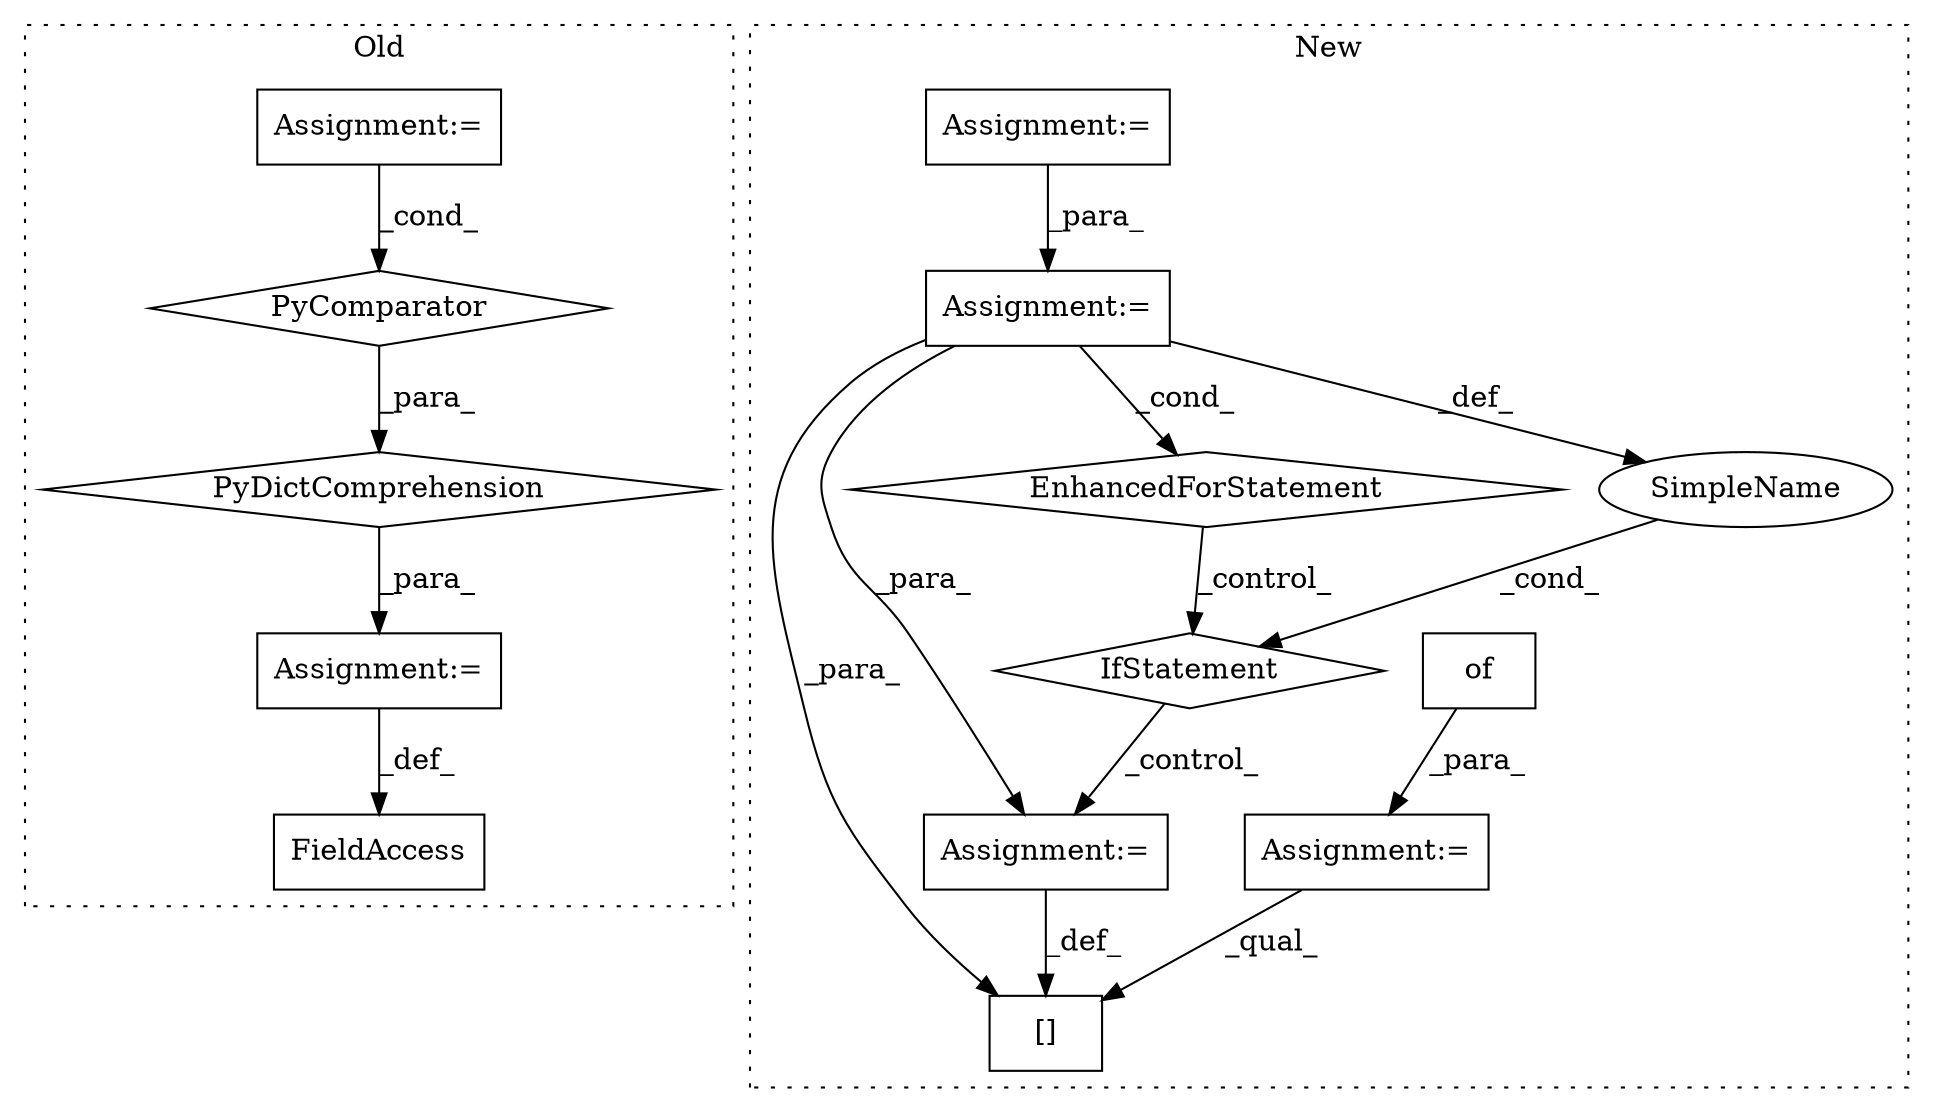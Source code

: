 digraph G {
subgraph cluster0 {
1 [label="PyComparator" a="113" s="1409" l="63" shape="diamond"];
3 [label="Assignment:=" a="7" s="1409" l="63" shape="box"];
11 [label="PyDictComprehension" a="110" s="1323" l="157" shape="diamond"];
12 [label="Assignment:=" a="7" s="1311" l="12" shape="box"];
13 [label="FieldAccess" a="22" s="1296" l="15" shape="box"];
label = "Old";
style="dotted";
}
subgraph cluster1 {
2 [label="of" a="32" s="1336" l="4" shape="box"];
4 [label="Assignment:=" a="7" s="1331" l="1" shape="box"];
5 [label="[]" a="2" s="1491,1510" l="16,1" shape="box"];
6 [label="Assignment:=" a="7" s="1511" l="1" shape="box"];
7 [label="EnhancedForStatement" a="70" s="1346,1426" l="53,2" shape="diamond"];
8 [label="Assignment:=" a="7" s="1346,1426" l="53,2" shape="box"];
9 [label="IfStatement" a="25" s="1436,1479" l="4,2" shape="diamond"];
10 [label="SimpleName" a="42" s="" l="" shape="ellipse"];
14 [label="Assignment:=" a="7" s="1300" l="10" shape="box"];
label = "New";
style="dotted";
}
1 -> 11 [label="_para_"];
2 -> 4 [label="_para_"];
3 -> 1 [label="_cond_"];
4 -> 5 [label="_qual_"];
6 -> 5 [label="_def_"];
7 -> 9 [label="_control_"];
8 -> 6 [label="_para_"];
8 -> 7 [label="_cond_"];
8 -> 10 [label="_def_"];
8 -> 5 [label="_para_"];
9 -> 6 [label="_control_"];
10 -> 9 [label="_cond_"];
11 -> 12 [label="_para_"];
12 -> 13 [label="_def_"];
14 -> 8 [label="_para_"];
}